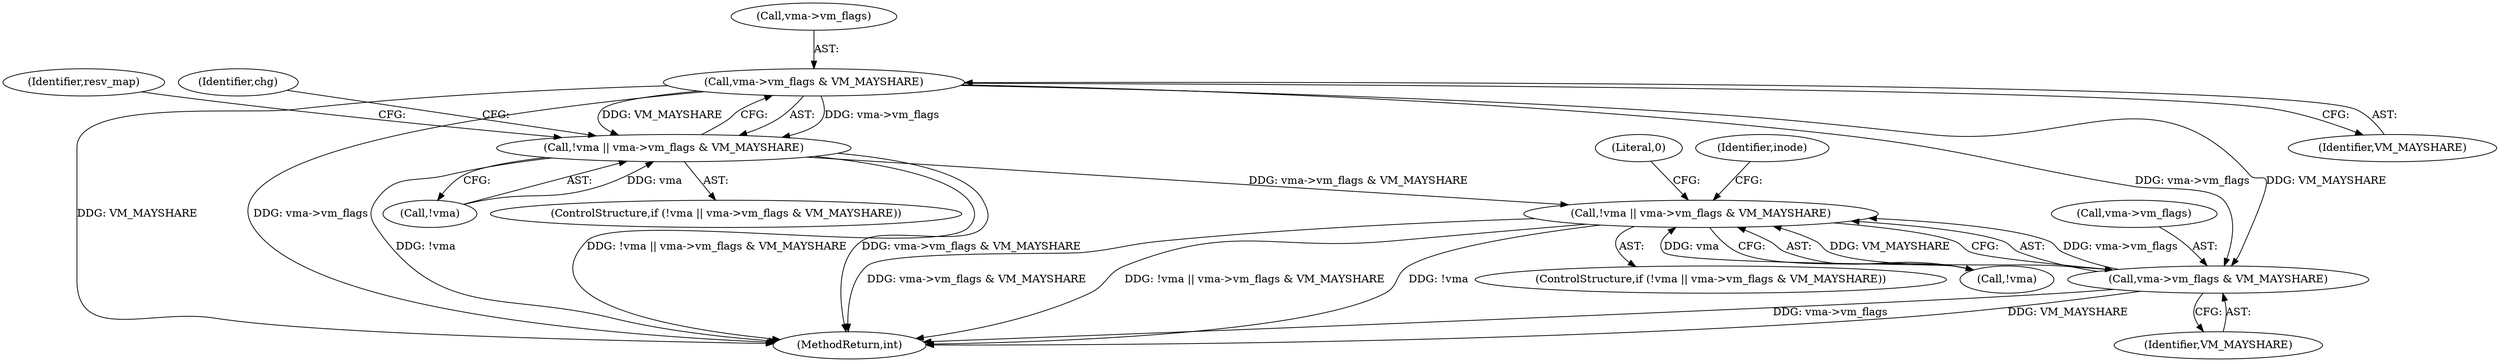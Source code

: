 digraph "0_linux_90481622d75715bfcb68501280a917dbfe516029_6@pointer" {
"1000129" [label="(Call,vma->vm_flags & VM_MAYSHARE)"];
"1000126" [label="(Call,!vma || vma->vm_flags & VM_MAYSHARE)"];
"1000201" [label="(Call,!vma || vma->vm_flags & VM_MAYSHARE)"];
"1000204" [label="(Call,vma->vm_flags & VM_MAYSHARE)"];
"1000127" [label="(Call,!vma)"];
"1000220" [label="(MethodReturn,int)"];
"1000149" [label="(Identifier,resv_map)"];
"1000201" [label="(Call,!vma || vma->vm_flags & VM_MAYSHARE)"];
"1000219" [label="(Literal,0)"];
"1000205" [label="(Call,vma->vm_flags)"];
"1000129" [label="(Call,vma->vm_flags & VM_MAYSHARE)"];
"1000204" [label="(Call,vma->vm_flags & VM_MAYSHARE)"];
"1000135" [label="(Identifier,chg)"];
"1000133" [label="(Identifier,VM_MAYSHARE)"];
"1000125" [label="(ControlStructure,if (!vma || vma->vm_flags & VM_MAYSHARE))"];
"1000213" [label="(Identifier,inode)"];
"1000200" [label="(ControlStructure,if (!vma || vma->vm_flags & VM_MAYSHARE))"];
"1000126" [label="(Call,!vma || vma->vm_flags & VM_MAYSHARE)"];
"1000208" [label="(Identifier,VM_MAYSHARE)"];
"1000130" [label="(Call,vma->vm_flags)"];
"1000202" [label="(Call,!vma)"];
"1000129" -> "1000126"  [label="AST: "];
"1000129" -> "1000133"  [label="CFG: "];
"1000130" -> "1000129"  [label="AST: "];
"1000133" -> "1000129"  [label="AST: "];
"1000126" -> "1000129"  [label="CFG: "];
"1000129" -> "1000220"  [label="DDG: VM_MAYSHARE"];
"1000129" -> "1000220"  [label="DDG: vma->vm_flags"];
"1000129" -> "1000126"  [label="DDG: vma->vm_flags"];
"1000129" -> "1000126"  [label="DDG: VM_MAYSHARE"];
"1000129" -> "1000204"  [label="DDG: vma->vm_flags"];
"1000129" -> "1000204"  [label="DDG: VM_MAYSHARE"];
"1000126" -> "1000125"  [label="AST: "];
"1000126" -> "1000127"  [label="CFG: "];
"1000127" -> "1000126"  [label="AST: "];
"1000135" -> "1000126"  [label="CFG: "];
"1000149" -> "1000126"  [label="CFG: "];
"1000126" -> "1000220"  [label="DDG: !vma || vma->vm_flags & VM_MAYSHARE"];
"1000126" -> "1000220"  [label="DDG: vma->vm_flags & VM_MAYSHARE"];
"1000126" -> "1000220"  [label="DDG: !vma"];
"1000127" -> "1000126"  [label="DDG: vma"];
"1000126" -> "1000201"  [label="DDG: vma->vm_flags & VM_MAYSHARE"];
"1000201" -> "1000200"  [label="AST: "];
"1000201" -> "1000202"  [label="CFG: "];
"1000201" -> "1000204"  [label="CFG: "];
"1000202" -> "1000201"  [label="AST: "];
"1000204" -> "1000201"  [label="AST: "];
"1000213" -> "1000201"  [label="CFG: "];
"1000219" -> "1000201"  [label="CFG: "];
"1000201" -> "1000220"  [label="DDG: !vma || vma->vm_flags & VM_MAYSHARE"];
"1000201" -> "1000220"  [label="DDG: !vma"];
"1000201" -> "1000220"  [label="DDG: vma->vm_flags & VM_MAYSHARE"];
"1000202" -> "1000201"  [label="DDG: vma"];
"1000204" -> "1000201"  [label="DDG: vma->vm_flags"];
"1000204" -> "1000201"  [label="DDG: VM_MAYSHARE"];
"1000204" -> "1000208"  [label="CFG: "];
"1000205" -> "1000204"  [label="AST: "];
"1000208" -> "1000204"  [label="AST: "];
"1000204" -> "1000220"  [label="DDG: vma->vm_flags"];
"1000204" -> "1000220"  [label="DDG: VM_MAYSHARE"];
}
